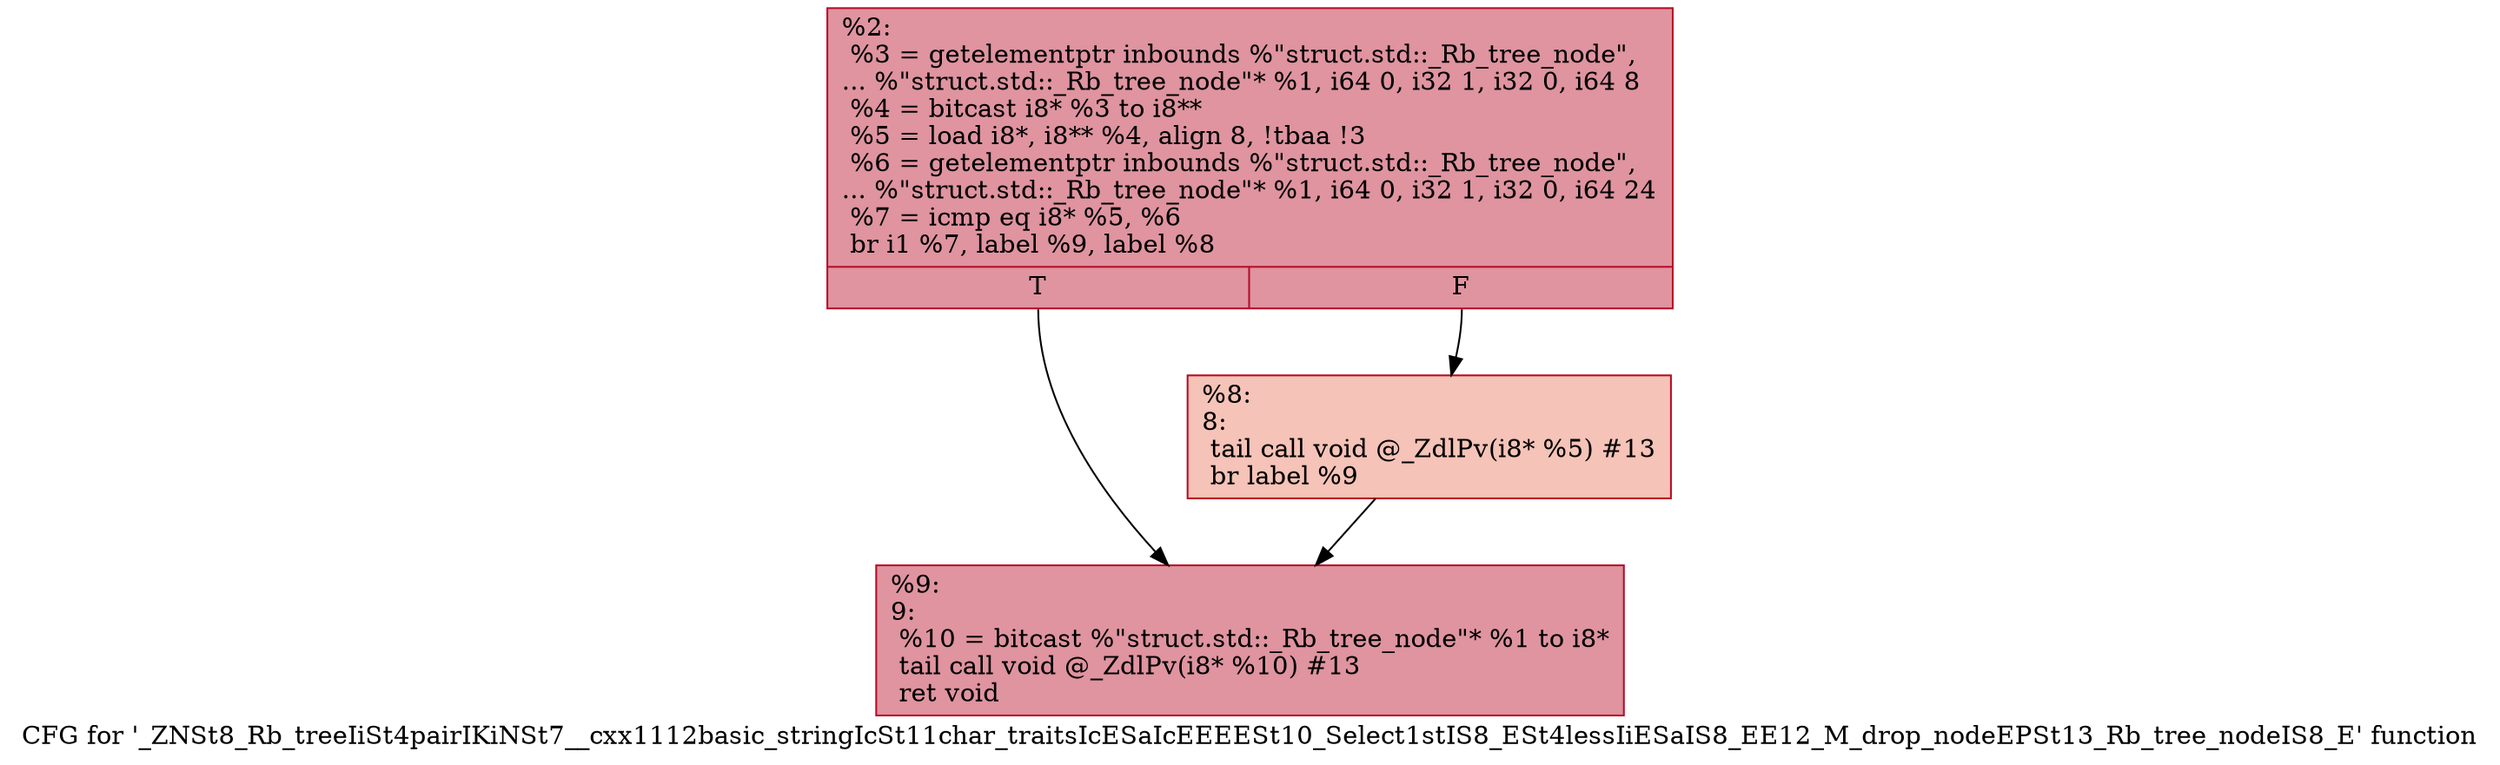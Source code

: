 digraph "CFG for '_ZNSt8_Rb_treeIiSt4pairIKiNSt7__cxx1112basic_stringIcSt11char_traitsIcESaIcEEEESt10_Select1stIS8_ESt4lessIiESaIS8_EE12_M_drop_nodeEPSt13_Rb_tree_nodeIS8_E' function" {
	label="CFG for '_ZNSt8_Rb_treeIiSt4pairIKiNSt7__cxx1112basic_stringIcSt11char_traitsIcESaIcEEEESt10_Select1stIS8_ESt4lessIiESaIS8_EE12_M_drop_nodeEPSt13_Rb_tree_nodeIS8_E' function";

	Node0x5603704d2590 [shape=record,color="#b70d28ff", style=filled, fillcolor="#b70d2870",label="{%2:\l  %3 = getelementptr inbounds %\"struct.std::_Rb_tree_node\",\l... %\"struct.std::_Rb_tree_node\"* %1, i64 0, i32 1, i32 0, i64 8\l  %4 = bitcast i8* %3 to i8**\l  %5 = load i8*, i8** %4, align 8, !tbaa !3\l  %6 = getelementptr inbounds %\"struct.std::_Rb_tree_node\",\l... %\"struct.std::_Rb_tree_node\"* %1, i64 0, i32 1, i32 0, i64 24\l  %7 = icmp eq i8* %5, %6\l  br i1 %7, label %9, label %8\l|{<s0>T|<s1>F}}"];
	Node0x5603704d2590:s0 -> Node0x5603704d2910;
	Node0x5603704d2590:s1 -> Node0x5603704d2960;
	Node0x5603704d2960 [shape=record,color="#b70d28ff", style=filled, fillcolor="#e8765c70",label="{%8:\l8:                                                \l  tail call void @_ZdlPv(i8* %5) #13\l  br label %9\l}"];
	Node0x5603704d2960 -> Node0x5603704d2910;
	Node0x5603704d2910 [shape=record,color="#b70d28ff", style=filled, fillcolor="#b70d2870",label="{%9:\l9:                                                \l  %10 = bitcast %\"struct.std::_Rb_tree_node\"* %1 to i8*\l  tail call void @_ZdlPv(i8* %10) #13\l  ret void\l}"];
}
